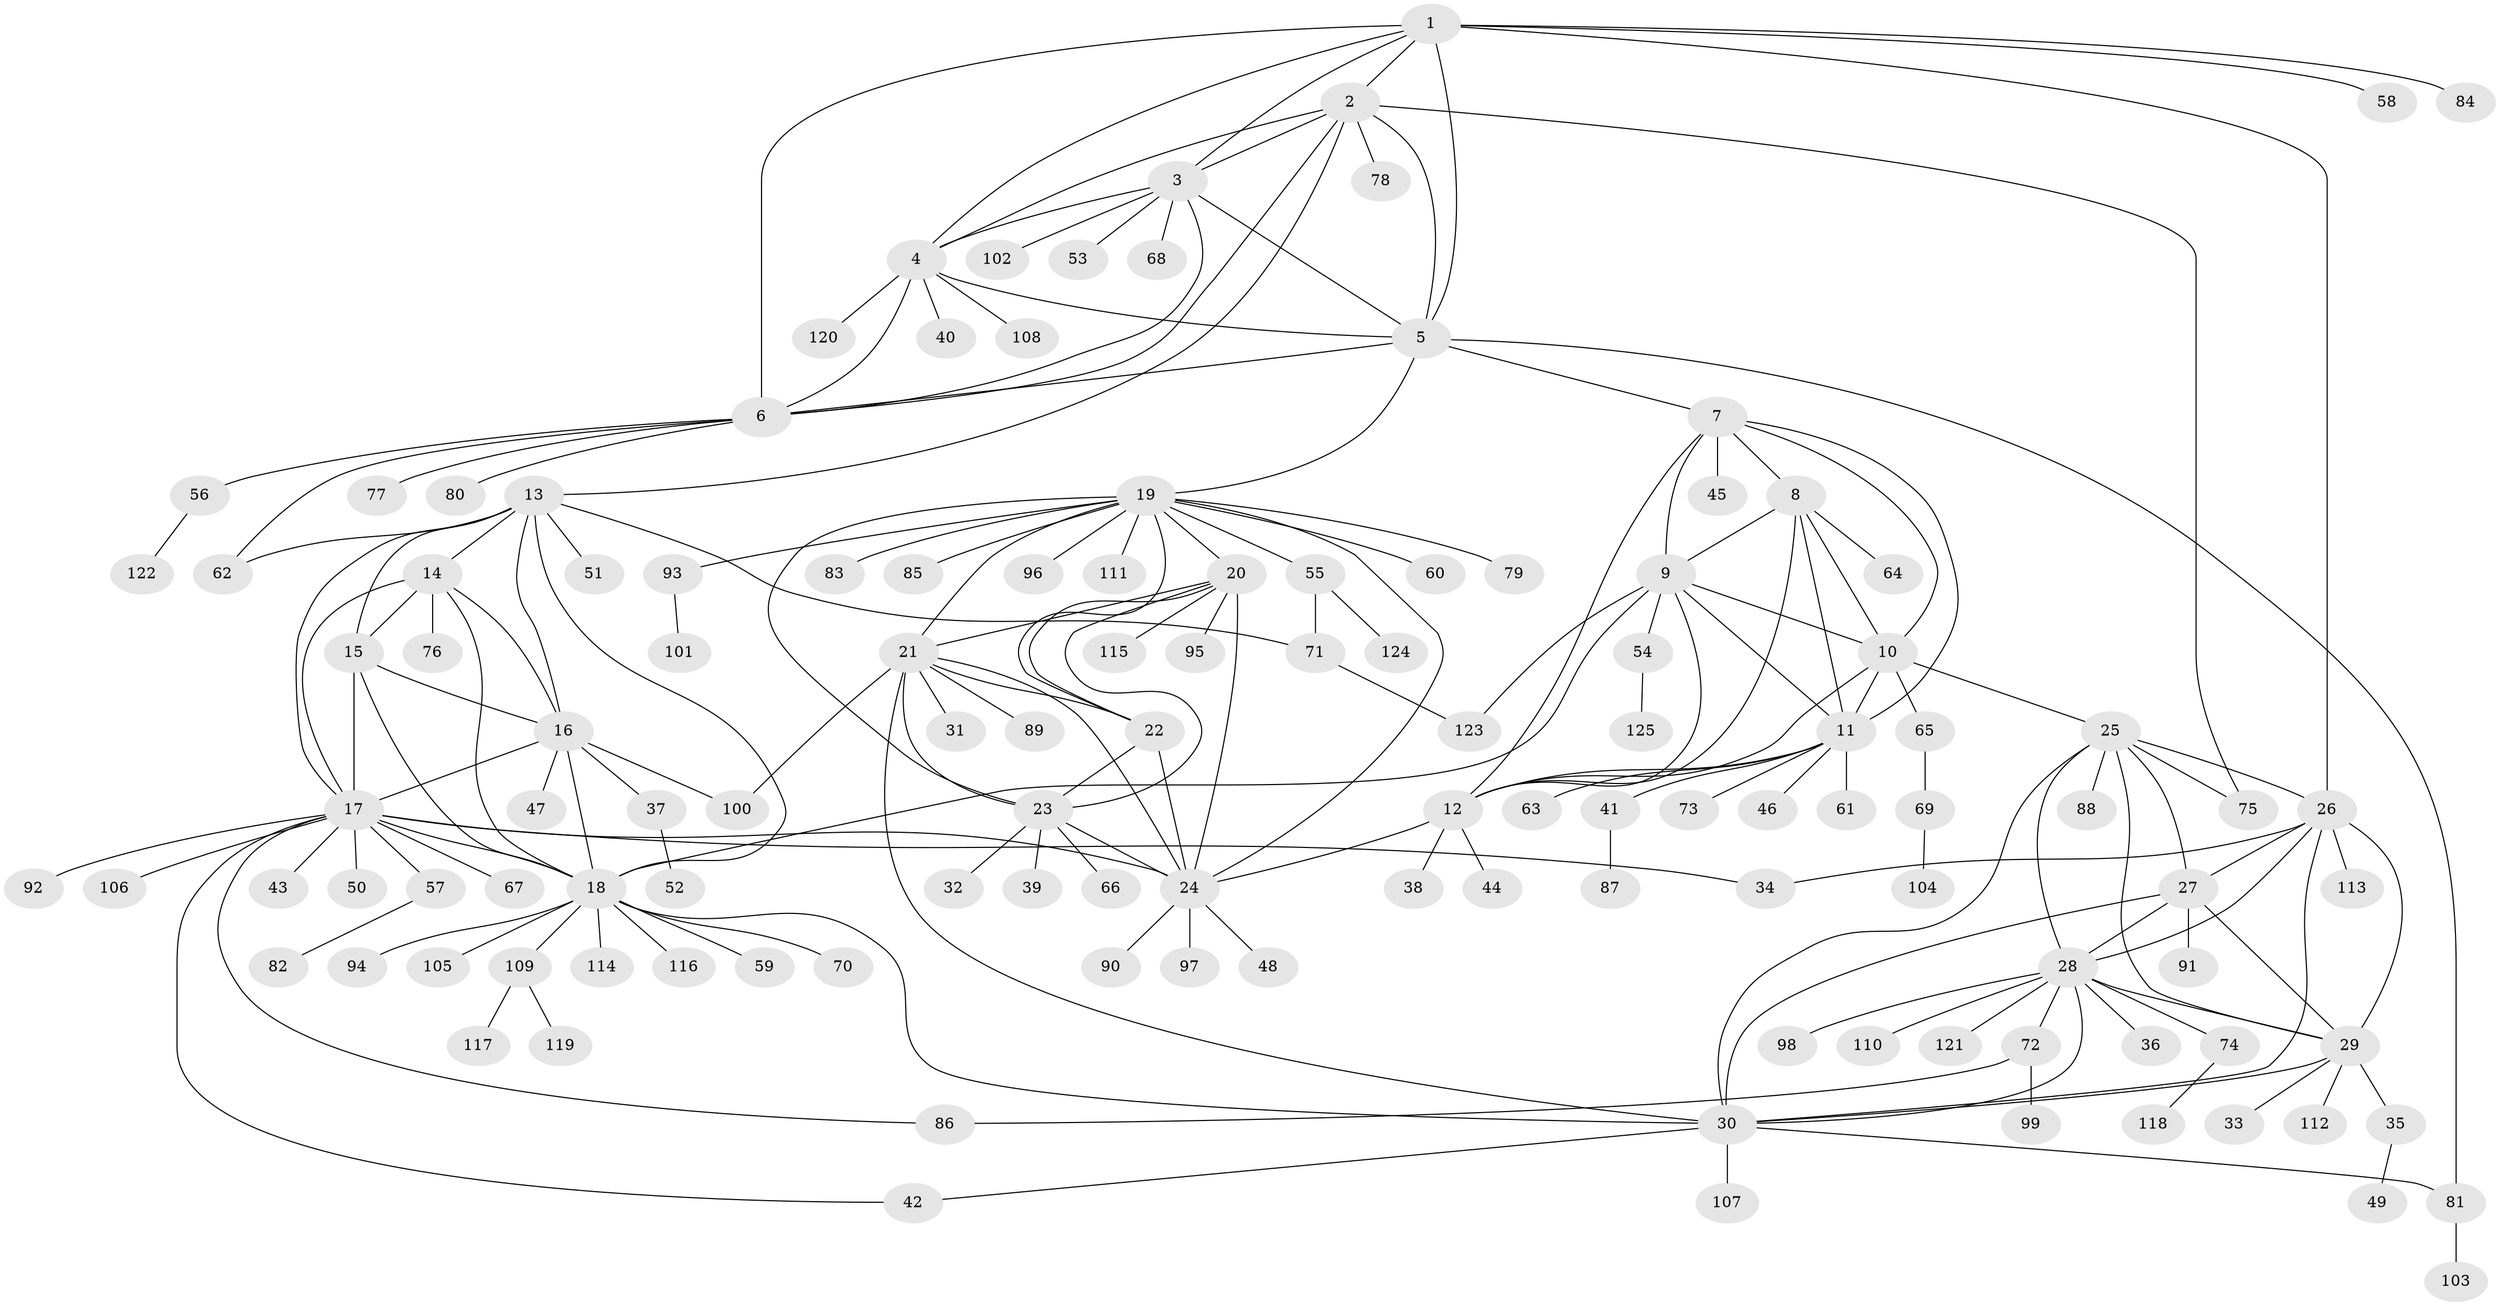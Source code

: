 // Generated by graph-tools (version 1.1) at 2025/11/02/27/25 16:11:33]
// undirected, 125 vertices, 189 edges
graph export_dot {
graph [start="1"]
  node [color=gray90,style=filled];
  1;
  2;
  3;
  4;
  5;
  6;
  7;
  8;
  9;
  10;
  11;
  12;
  13;
  14;
  15;
  16;
  17;
  18;
  19;
  20;
  21;
  22;
  23;
  24;
  25;
  26;
  27;
  28;
  29;
  30;
  31;
  32;
  33;
  34;
  35;
  36;
  37;
  38;
  39;
  40;
  41;
  42;
  43;
  44;
  45;
  46;
  47;
  48;
  49;
  50;
  51;
  52;
  53;
  54;
  55;
  56;
  57;
  58;
  59;
  60;
  61;
  62;
  63;
  64;
  65;
  66;
  67;
  68;
  69;
  70;
  71;
  72;
  73;
  74;
  75;
  76;
  77;
  78;
  79;
  80;
  81;
  82;
  83;
  84;
  85;
  86;
  87;
  88;
  89;
  90;
  91;
  92;
  93;
  94;
  95;
  96;
  97;
  98;
  99;
  100;
  101;
  102;
  103;
  104;
  105;
  106;
  107;
  108;
  109;
  110;
  111;
  112;
  113;
  114;
  115;
  116;
  117;
  118;
  119;
  120;
  121;
  122;
  123;
  124;
  125;
  1 -- 2;
  1 -- 3;
  1 -- 4;
  1 -- 5;
  1 -- 6;
  1 -- 26;
  1 -- 58;
  1 -- 84;
  2 -- 3;
  2 -- 4;
  2 -- 5;
  2 -- 6;
  2 -- 13;
  2 -- 75;
  2 -- 78;
  3 -- 4;
  3 -- 5;
  3 -- 6;
  3 -- 53;
  3 -- 68;
  3 -- 102;
  4 -- 5;
  4 -- 6;
  4 -- 40;
  4 -- 108;
  4 -- 120;
  5 -- 6;
  5 -- 7;
  5 -- 19;
  5 -- 81;
  6 -- 56;
  6 -- 62;
  6 -- 77;
  6 -- 80;
  7 -- 8;
  7 -- 9;
  7 -- 10;
  7 -- 11;
  7 -- 12;
  7 -- 45;
  8 -- 9;
  8 -- 10;
  8 -- 11;
  8 -- 12;
  8 -- 64;
  9 -- 10;
  9 -- 11;
  9 -- 12;
  9 -- 18;
  9 -- 54;
  9 -- 123;
  10 -- 11;
  10 -- 12;
  10 -- 25;
  10 -- 65;
  11 -- 12;
  11 -- 41;
  11 -- 46;
  11 -- 61;
  11 -- 63;
  11 -- 73;
  12 -- 24;
  12 -- 38;
  12 -- 44;
  13 -- 14;
  13 -- 15;
  13 -- 16;
  13 -- 17;
  13 -- 18;
  13 -- 51;
  13 -- 62;
  13 -- 71;
  14 -- 15;
  14 -- 16;
  14 -- 17;
  14 -- 18;
  14 -- 76;
  15 -- 16;
  15 -- 17;
  15 -- 18;
  16 -- 17;
  16 -- 18;
  16 -- 37;
  16 -- 47;
  16 -- 100;
  17 -- 18;
  17 -- 24;
  17 -- 34;
  17 -- 42;
  17 -- 43;
  17 -- 50;
  17 -- 57;
  17 -- 67;
  17 -- 86;
  17 -- 92;
  17 -- 106;
  18 -- 30;
  18 -- 59;
  18 -- 70;
  18 -- 94;
  18 -- 105;
  18 -- 109;
  18 -- 114;
  18 -- 116;
  19 -- 20;
  19 -- 21;
  19 -- 22;
  19 -- 23;
  19 -- 24;
  19 -- 55;
  19 -- 60;
  19 -- 79;
  19 -- 83;
  19 -- 85;
  19 -- 93;
  19 -- 96;
  19 -- 111;
  20 -- 21;
  20 -- 22;
  20 -- 23;
  20 -- 24;
  20 -- 95;
  20 -- 115;
  21 -- 22;
  21 -- 23;
  21 -- 24;
  21 -- 30;
  21 -- 31;
  21 -- 89;
  21 -- 100;
  22 -- 23;
  22 -- 24;
  23 -- 24;
  23 -- 32;
  23 -- 39;
  23 -- 66;
  24 -- 48;
  24 -- 90;
  24 -- 97;
  25 -- 26;
  25 -- 27;
  25 -- 28;
  25 -- 29;
  25 -- 30;
  25 -- 75;
  25 -- 88;
  26 -- 27;
  26 -- 28;
  26 -- 29;
  26 -- 30;
  26 -- 34;
  26 -- 113;
  27 -- 28;
  27 -- 29;
  27 -- 30;
  27 -- 91;
  28 -- 29;
  28 -- 30;
  28 -- 36;
  28 -- 72;
  28 -- 74;
  28 -- 98;
  28 -- 110;
  28 -- 121;
  29 -- 30;
  29 -- 33;
  29 -- 35;
  29 -- 112;
  30 -- 42;
  30 -- 81;
  30 -- 107;
  35 -- 49;
  37 -- 52;
  41 -- 87;
  54 -- 125;
  55 -- 71;
  55 -- 124;
  56 -- 122;
  57 -- 82;
  65 -- 69;
  69 -- 104;
  71 -- 123;
  72 -- 86;
  72 -- 99;
  74 -- 118;
  81 -- 103;
  93 -- 101;
  109 -- 117;
  109 -- 119;
}
